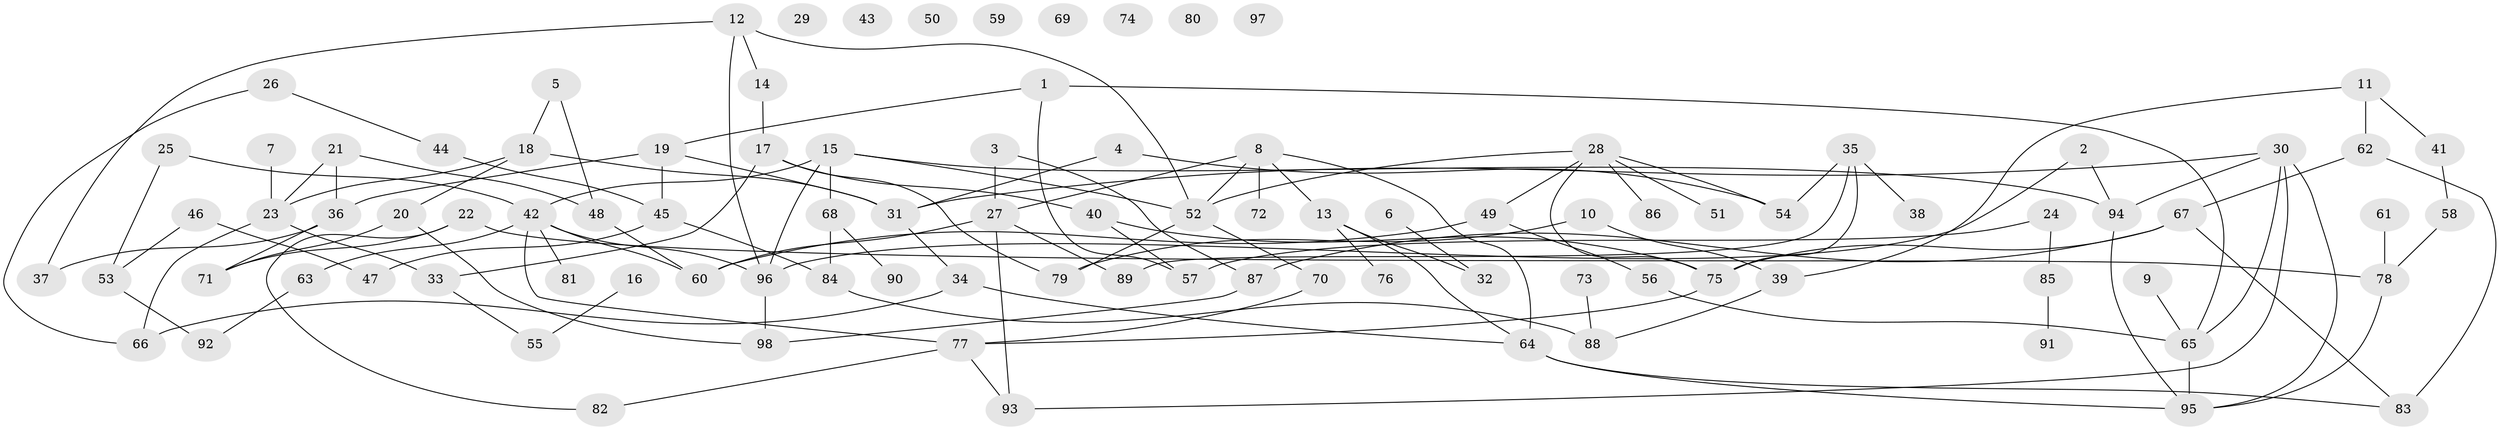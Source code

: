 // coarse degree distribution, {1: 0.22448979591836735, 3: 0.10204081632653061, 2: 0.20408163265306123, 0: 0.16326530612244897, 5: 0.12244897959183673, 6: 0.04081632653061224, 4: 0.08163265306122448, 9: 0.02040816326530612, 10: 0.02040816326530612, 11: 0.02040816326530612}
// Generated by graph-tools (version 1.1) at 2025/42/03/04/25 21:42:42]
// undirected, 98 vertices, 132 edges
graph export_dot {
graph [start="1"]
  node [color=gray90,style=filled];
  1;
  2;
  3;
  4;
  5;
  6;
  7;
  8;
  9;
  10;
  11;
  12;
  13;
  14;
  15;
  16;
  17;
  18;
  19;
  20;
  21;
  22;
  23;
  24;
  25;
  26;
  27;
  28;
  29;
  30;
  31;
  32;
  33;
  34;
  35;
  36;
  37;
  38;
  39;
  40;
  41;
  42;
  43;
  44;
  45;
  46;
  47;
  48;
  49;
  50;
  51;
  52;
  53;
  54;
  55;
  56;
  57;
  58;
  59;
  60;
  61;
  62;
  63;
  64;
  65;
  66;
  67;
  68;
  69;
  70;
  71;
  72;
  73;
  74;
  75;
  76;
  77;
  78;
  79;
  80;
  81;
  82;
  83;
  84;
  85;
  86;
  87;
  88;
  89;
  90;
  91;
  92;
  93;
  94;
  95;
  96;
  97;
  98;
  1 -- 19;
  1 -- 57;
  1 -- 65;
  2 -- 94;
  2 -- 96;
  3 -- 27;
  3 -- 87;
  4 -- 31;
  4 -- 54;
  5 -- 18;
  5 -- 48;
  6 -- 32;
  7 -- 23;
  8 -- 13;
  8 -- 27;
  8 -- 52;
  8 -- 64;
  8 -- 72;
  9 -- 65;
  10 -- 39;
  10 -- 79;
  11 -- 39;
  11 -- 41;
  11 -- 62;
  12 -- 14;
  12 -- 37;
  12 -- 52;
  12 -- 96;
  13 -- 32;
  13 -- 64;
  13 -- 76;
  14 -- 17;
  15 -- 42;
  15 -- 52;
  15 -- 68;
  15 -- 94;
  15 -- 96;
  16 -- 55;
  17 -- 33;
  17 -- 40;
  17 -- 79;
  18 -- 20;
  18 -- 23;
  18 -- 31;
  19 -- 31;
  19 -- 36;
  19 -- 45;
  20 -- 71;
  20 -- 98;
  21 -- 23;
  21 -- 36;
  21 -- 48;
  22 -- 71;
  22 -- 78;
  22 -- 82;
  23 -- 33;
  23 -- 66;
  24 -- 57;
  24 -- 85;
  25 -- 42;
  25 -- 53;
  26 -- 44;
  26 -- 66;
  27 -- 60;
  27 -- 89;
  27 -- 93;
  28 -- 49;
  28 -- 51;
  28 -- 52;
  28 -- 54;
  28 -- 75;
  28 -- 86;
  30 -- 31;
  30 -- 65;
  30 -- 93;
  30 -- 94;
  30 -- 95;
  31 -- 34;
  33 -- 55;
  34 -- 64;
  34 -- 66;
  35 -- 38;
  35 -- 54;
  35 -- 75;
  35 -- 89;
  36 -- 37;
  36 -- 71;
  39 -- 88;
  40 -- 57;
  40 -- 75;
  41 -- 58;
  42 -- 60;
  42 -- 63;
  42 -- 77;
  42 -- 81;
  42 -- 96;
  44 -- 45;
  45 -- 47;
  45 -- 84;
  46 -- 47;
  46 -- 53;
  48 -- 60;
  49 -- 56;
  49 -- 60;
  52 -- 70;
  52 -- 79;
  53 -- 92;
  56 -- 65;
  58 -- 78;
  61 -- 78;
  62 -- 67;
  62 -- 83;
  63 -- 92;
  64 -- 83;
  64 -- 95;
  65 -- 95;
  67 -- 75;
  67 -- 83;
  67 -- 87;
  68 -- 84;
  68 -- 90;
  70 -- 77;
  73 -- 88;
  75 -- 77;
  77 -- 82;
  77 -- 93;
  78 -- 95;
  84 -- 88;
  85 -- 91;
  87 -- 98;
  94 -- 95;
  96 -- 98;
}
